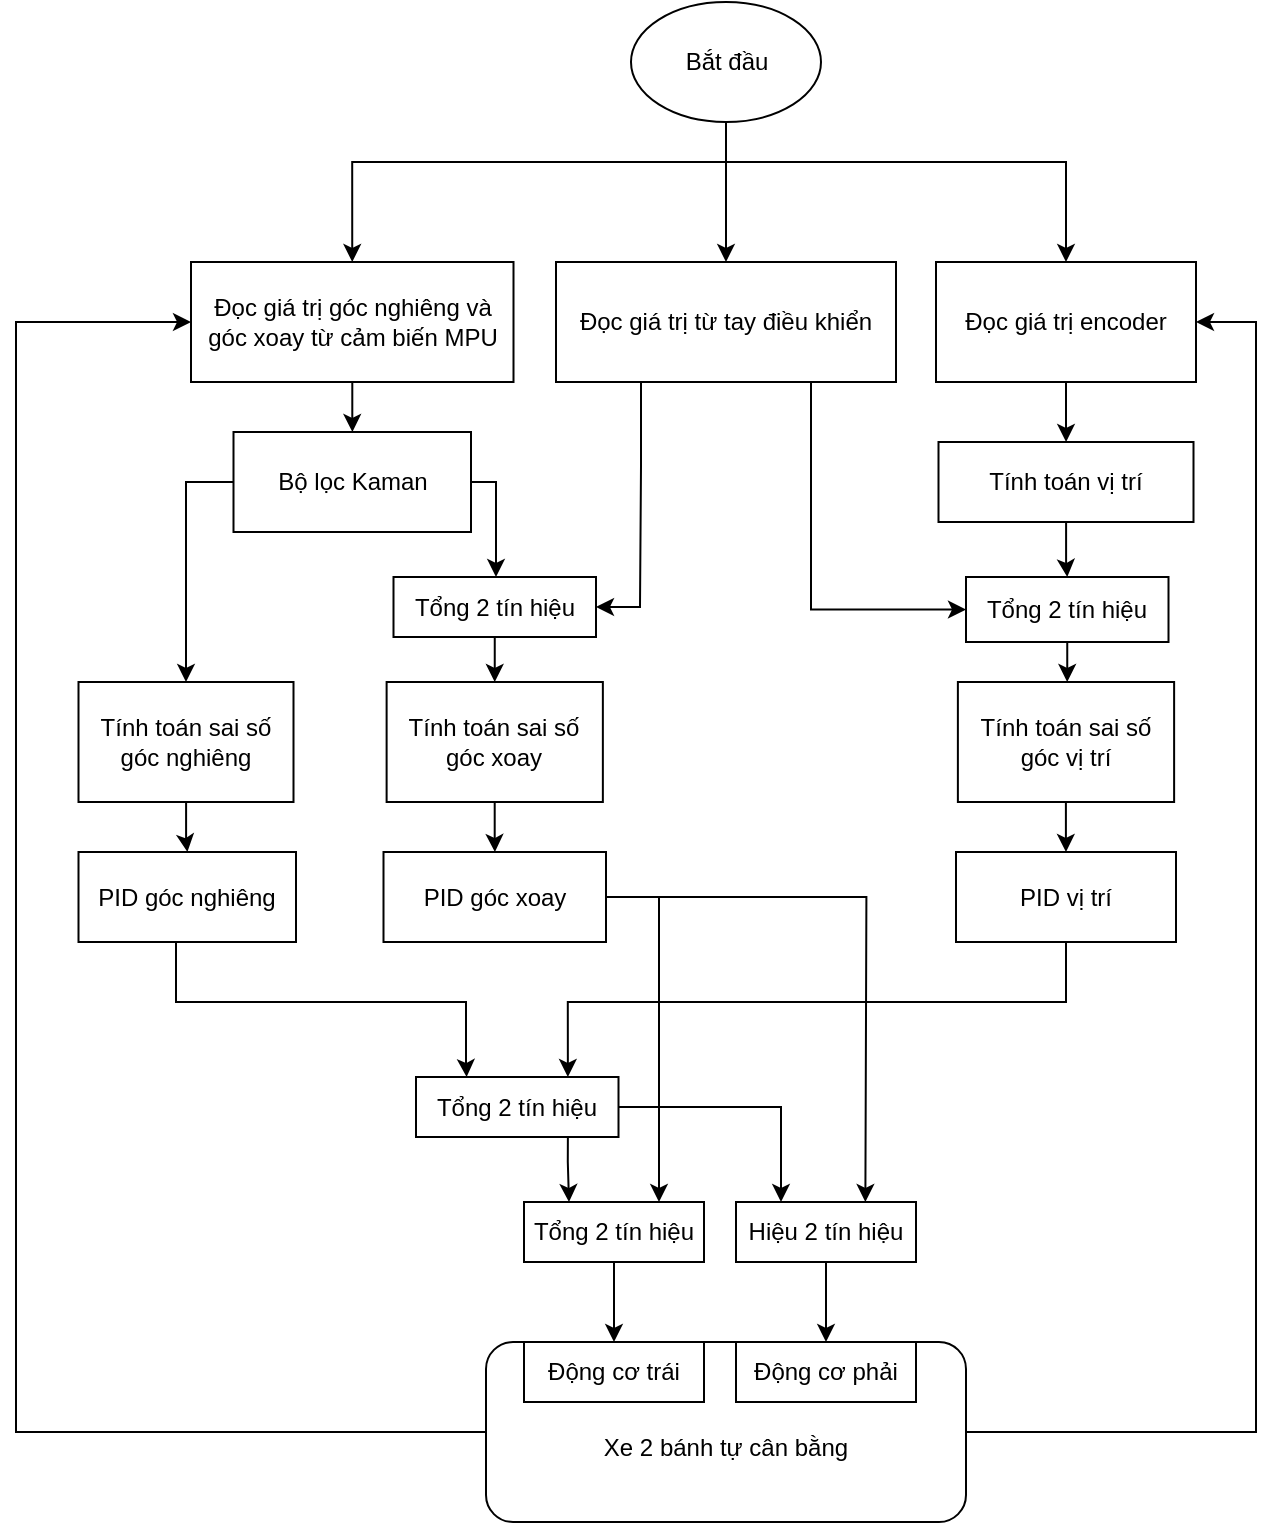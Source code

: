 <mxfile version="22.1.16" type="device">
  <diagram id="C5RBs43oDa-KdzZeNtuy" name="Page-1">
    <mxGraphModel dx="737" dy="318" grid="1" gridSize="10" guides="1" tooltips="1" connect="1" arrows="1" fold="1" page="1" pageScale="1" pageWidth="827" pageHeight="1169" math="0" shadow="0">
      <root>
        <mxCell id="WIyWlLk6GJQsqaUBKTNV-0" />
        <mxCell id="WIyWlLk6GJQsqaUBKTNV-1" parent="WIyWlLk6GJQsqaUBKTNV-0" />
        <mxCell id="Sx2W7_wA0z4yA66hOS0Q-76" style="edgeStyle=orthogonalEdgeStyle;rounded=0;orthogonalLoop=1;jettySize=auto;html=1;entryX=0;entryY=0.5;entryDx=0;entryDy=0;exitX=0;exitY=0.5;exitDx=0;exitDy=0;" edge="1" parent="WIyWlLk6GJQsqaUBKTNV-1" source="Sx2W7_wA0z4yA66hOS0Q-74" target="Sx2W7_wA0z4yA66hOS0Q-1">
          <mxGeometry relative="1" as="geometry">
            <Array as="points">
              <mxPoint x="70" y="815" />
              <mxPoint x="70" y="260" />
            </Array>
          </mxGeometry>
        </mxCell>
        <mxCell id="Sx2W7_wA0z4yA66hOS0Q-77" style="edgeStyle=orthogonalEdgeStyle;rounded=0;orthogonalLoop=1;jettySize=auto;html=1;entryX=1;entryY=0.5;entryDx=0;entryDy=0;exitX=1;exitY=0.5;exitDx=0;exitDy=0;" edge="1" parent="WIyWlLk6GJQsqaUBKTNV-1" source="Sx2W7_wA0z4yA66hOS0Q-74" target="Sx2W7_wA0z4yA66hOS0Q-8">
          <mxGeometry relative="1" as="geometry">
            <mxPoint x="550" y="815" as="sourcePoint" />
            <Array as="points">
              <mxPoint x="690" y="815" />
              <mxPoint x="690" y="260" />
            </Array>
          </mxGeometry>
        </mxCell>
        <mxCell id="Sx2W7_wA0z4yA66hOS0Q-74" value="&lt;br&gt;Xe 2 bánh tự cân bằng" style="rounded=1;whiteSpace=wrap;html=1;" vertex="1" parent="WIyWlLk6GJQsqaUBKTNV-1">
          <mxGeometry x="305" y="770" width="240" height="90" as="geometry" />
        </mxCell>
        <mxCell id="Sx2W7_wA0z4yA66hOS0Q-69" style="edgeStyle=orthogonalEdgeStyle;rounded=0;orthogonalLoop=1;jettySize=auto;html=1;entryX=0.5;entryY=0;entryDx=0;entryDy=0;" edge="1" parent="WIyWlLk6GJQsqaUBKTNV-1" source="Sx2W7_wA0z4yA66hOS0Q-0" target="Sx2W7_wA0z4yA66hOS0Q-51">
          <mxGeometry relative="1" as="geometry" />
        </mxCell>
        <mxCell id="Sx2W7_wA0z4yA66hOS0Q-70" style="edgeStyle=orthogonalEdgeStyle;rounded=0;orthogonalLoop=1;jettySize=auto;html=1;entryX=0.5;entryY=0;entryDx=0;entryDy=0;" edge="1" parent="WIyWlLk6GJQsqaUBKTNV-1" source="Sx2W7_wA0z4yA66hOS0Q-0" target="Sx2W7_wA0z4yA66hOS0Q-8">
          <mxGeometry relative="1" as="geometry">
            <Array as="points">
              <mxPoint x="425" y="180" />
              <mxPoint x="595" y="180" />
            </Array>
          </mxGeometry>
        </mxCell>
        <mxCell id="Sx2W7_wA0z4yA66hOS0Q-71" style="edgeStyle=orthogonalEdgeStyle;rounded=0;orthogonalLoop=1;jettySize=auto;html=1;entryX=0.5;entryY=0;entryDx=0;entryDy=0;" edge="1" parent="WIyWlLk6GJQsqaUBKTNV-1" source="Sx2W7_wA0z4yA66hOS0Q-0" target="Sx2W7_wA0z4yA66hOS0Q-1">
          <mxGeometry relative="1" as="geometry">
            <Array as="points">
              <mxPoint x="425" y="180" />
              <mxPoint x="238" y="180" />
            </Array>
          </mxGeometry>
        </mxCell>
        <mxCell id="Sx2W7_wA0z4yA66hOS0Q-0" value="Bắt đầu" style="ellipse;whiteSpace=wrap;html=1;" vertex="1" parent="WIyWlLk6GJQsqaUBKTNV-1">
          <mxGeometry x="377.5" y="100" width="95" height="60" as="geometry" />
        </mxCell>
        <mxCell id="Sx2W7_wA0z4yA66hOS0Q-10" value="" style="edgeStyle=orthogonalEdgeStyle;rounded=0;orthogonalLoop=1;jettySize=auto;html=1;" edge="1" parent="WIyWlLk6GJQsqaUBKTNV-1" source="Sx2W7_wA0z4yA66hOS0Q-1" target="Sx2W7_wA0z4yA66hOS0Q-5">
          <mxGeometry relative="1" as="geometry" />
        </mxCell>
        <mxCell id="Sx2W7_wA0z4yA66hOS0Q-1" value="Đọc giá trị góc nghiêng và góc xoay từ cảm biến MPU" style="rounded=0;whiteSpace=wrap;html=1;" vertex="1" parent="WIyWlLk6GJQsqaUBKTNV-1">
          <mxGeometry x="157.5" y="230" width="161.25" height="60" as="geometry" />
        </mxCell>
        <mxCell id="Sx2W7_wA0z4yA66hOS0Q-57" style="edgeStyle=orthogonalEdgeStyle;rounded=0;orthogonalLoop=1;jettySize=auto;html=1;entryX=0.5;entryY=0;entryDx=0;entryDy=0;exitX=0;exitY=0.5;exitDx=0;exitDy=0;" edge="1" parent="WIyWlLk6GJQsqaUBKTNV-1" source="Sx2W7_wA0z4yA66hOS0Q-5" target="Sx2W7_wA0z4yA66hOS0Q-39">
          <mxGeometry relative="1" as="geometry">
            <mxPoint x="155" y="370" as="targetPoint" />
            <Array as="points">
              <mxPoint x="155" y="340" />
            </Array>
          </mxGeometry>
        </mxCell>
        <mxCell id="Sx2W7_wA0z4yA66hOS0Q-59" style="edgeStyle=orthogonalEdgeStyle;rounded=0;orthogonalLoop=1;jettySize=auto;html=1;entryX=0.5;entryY=0;entryDx=0;entryDy=0;exitX=1;exitY=0.5;exitDx=0;exitDy=0;" edge="1" parent="WIyWlLk6GJQsqaUBKTNV-1" source="Sx2W7_wA0z4yA66hOS0Q-5" target="Sx2W7_wA0z4yA66hOS0Q-100">
          <mxGeometry relative="1" as="geometry">
            <mxPoint x="320" y="400" as="targetPoint" />
            <Array as="points">
              <mxPoint x="310" y="340" />
              <mxPoint x="310" y="388" />
            </Array>
          </mxGeometry>
        </mxCell>
        <mxCell id="Sx2W7_wA0z4yA66hOS0Q-5" value="Bộ lọc Kaman" style="rounded=0;whiteSpace=wrap;html=1;" vertex="1" parent="WIyWlLk6GJQsqaUBKTNV-1">
          <mxGeometry x="178.75" y="315" width="118.75" height="50" as="geometry" />
        </mxCell>
        <mxCell id="Sx2W7_wA0z4yA66hOS0Q-19" value="" style="edgeStyle=orthogonalEdgeStyle;rounded=0;orthogonalLoop=1;jettySize=auto;html=1;" edge="1" parent="WIyWlLk6GJQsqaUBKTNV-1" source="Sx2W7_wA0z4yA66hOS0Q-8" target="Sx2W7_wA0z4yA66hOS0Q-18">
          <mxGeometry relative="1" as="geometry" />
        </mxCell>
        <mxCell id="Sx2W7_wA0z4yA66hOS0Q-8" value="Đọc giá trị encoder" style="rounded=0;whiteSpace=wrap;html=1;" vertex="1" parent="WIyWlLk6GJQsqaUBKTNV-1">
          <mxGeometry x="530" y="230" width="130" height="60" as="geometry" />
        </mxCell>
        <mxCell id="Sx2W7_wA0z4yA66hOS0Q-88" style="edgeStyle=orthogonalEdgeStyle;rounded=0;orthogonalLoop=1;jettySize=auto;html=1;entryX=0.25;entryY=0;entryDx=0;entryDy=0;" edge="1" parent="WIyWlLk6GJQsqaUBKTNV-1" source="Sx2W7_wA0z4yA66hOS0Q-11" target="Sx2W7_wA0z4yA66hOS0Q-108">
          <mxGeometry relative="1" as="geometry">
            <mxPoint x="339.9" y="630.405" as="targetPoint" />
            <Array as="points">
              <mxPoint x="150" y="600" />
              <mxPoint x="295" y="600" />
              <mxPoint x="295" y="630" />
            </Array>
          </mxGeometry>
        </mxCell>
        <mxCell id="Sx2W7_wA0z4yA66hOS0Q-11" value="PID góc nghiêng" style="rounded=0;whiteSpace=wrap;html=1;" vertex="1" parent="WIyWlLk6GJQsqaUBKTNV-1">
          <mxGeometry x="101.25" y="525" width="108.75" height="45" as="geometry" />
        </mxCell>
        <mxCell id="Sx2W7_wA0z4yA66hOS0Q-97" style="edgeStyle=orthogonalEdgeStyle;rounded=0;orthogonalLoop=1;jettySize=auto;html=1;entryX=0.75;entryY=0;entryDx=0;entryDy=0;" edge="1" parent="WIyWlLk6GJQsqaUBKTNV-1" source="Sx2W7_wA0z4yA66hOS0Q-13">
          <mxGeometry relative="1" as="geometry">
            <mxPoint x="494.688" y="700" as="targetPoint" />
          </mxGeometry>
        </mxCell>
        <mxCell id="Sx2W7_wA0z4yA66hOS0Q-114" style="edgeStyle=orthogonalEdgeStyle;rounded=0;orthogonalLoop=1;jettySize=auto;html=1;entryX=0.75;entryY=0;entryDx=0;entryDy=0;" edge="1" parent="WIyWlLk6GJQsqaUBKTNV-1" source="Sx2W7_wA0z4yA66hOS0Q-13" target="Sx2W7_wA0z4yA66hOS0Q-109">
          <mxGeometry relative="1" as="geometry">
            <Array as="points">
              <mxPoint x="392" y="547" />
            </Array>
          </mxGeometry>
        </mxCell>
        <mxCell id="Sx2W7_wA0z4yA66hOS0Q-13" value="PID góc xoay" style="rounded=0;whiteSpace=wrap;html=1;" vertex="1" parent="WIyWlLk6GJQsqaUBKTNV-1">
          <mxGeometry x="253.75" y="525" width="111.25" height="45" as="geometry" />
        </mxCell>
        <mxCell id="Sx2W7_wA0z4yA66hOS0Q-91" style="edgeStyle=orthogonalEdgeStyle;rounded=0;orthogonalLoop=1;jettySize=auto;html=1;entryX=0.75;entryY=0;entryDx=0;entryDy=0;" edge="1" parent="WIyWlLk6GJQsqaUBKTNV-1" source="Sx2W7_wA0z4yA66hOS0Q-17" target="Sx2W7_wA0z4yA66hOS0Q-108">
          <mxGeometry relative="1" as="geometry">
            <mxPoint x="365" y="630.18" as="targetPoint" />
            <Array as="points">
              <mxPoint x="595" y="600" />
              <mxPoint x="346" y="600" />
            </Array>
          </mxGeometry>
        </mxCell>
        <mxCell id="Sx2W7_wA0z4yA66hOS0Q-17" value="PID vị trí" style="rounded=0;whiteSpace=wrap;html=1;" vertex="1" parent="WIyWlLk6GJQsqaUBKTNV-1">
          <mxGeometry x="540" y="525" width="110" height="45" as="geometry" />
        </mxCell>
        <mxCell id="Sx2W7_wA0z4yA66hOS0Q-65" value="" style="edgeStyle=orthogonalEdgeStyle;rounded=0;orthogonalLoop=1;jettySize=auto;html=1;exitX=0.5;exitY=1;exitDx=0;exitDy=0;" edge="1" parent="WIyWlLk6GJQsqaUBKTNV-1" source="Sx2W7_wA0z4yA66hOS0Q-103" target="Sx2W7_wA0z4yA66hOS0Q-47">
          <mxGeometry relative="1" as="geometry">
            <mxPoint x="595" y="420" as="sourcePoint" />
          </mxGeometry>
        </mxCell>
        <mxCell id="Sx2W7_wA0z4yA66hOS0Q-18" value="Tính toán vị trí" style="rounded=0;whiteSpace=wrap;html=1;" vertex="1" parent="WIyWlLk6GJQsqaUBKTNV-1">
          <mxGeometry x="531.25" y="320" width="127.5" height="40" as="geometry" />
        </mxCell>
        <mxCell id="Sx2W7_wA0z4yA66hOS0Q-27" value="Động cơ trái" style="whiteSpace=wrap;html=1;" vertex="1" parent="WIyWlLk6GJQsqaUBKTNV-1">
          <mxGeometry x="324" y="770" width="90" height="30" as="geometry" />
        </mxCell>
        <mxCell id="Sx2W7_wA0z4yA66hOS0Q-29" value="Động cơ phải" style="whiteSpace=wrap;html=1;" vertex="1" parent="WIyWlLk6GJQsqaUBKTNV-1">
          <mxGeometry x="430" y="770" width="90" height="30" as="geometry" />
        </mxCell>
        <mxCell id="Sx2W7_wA0z4yA66hOS0Q-42" value="" style="edgeStyle=orthogonalEdgeStyle;rounded=0;orthogonalLoop=1;jettySize=auto;html=1;" edge="1" parent="WIyWlLk6GJQsqaUBKTNV-1" source="Sx2W7_wA0z4yA66hOS0Q-39" target="Sx2W7_wA0z4yA66hOS0Q-11">
          <mxGeometry relative="1" as="geometry" />
        </mxCell>
        <mxCell id="Sx2W7_wA0z4yA66hOS0Q-39" value="Tính toán sai số góc nghiêng" style="rounded=0;whiteSpace=wrap;html=1;" vertex="1" parent="WIyWlLk6GJQsqaUBKTNV-1">
          <mxGeometry x="101.25" y="440" width="107.5" height="60" as="geometry" />
        </mxCell>
        <mxCell id="Sx2W7_wA0z4yA66hOS0Q-45" value="" style="edgeStyle=orthogonalEdgeStyle;rounded=0;orthogonalLoop=1;jettySize=auto;html=1;" edge="1" parent="WIyWlLk6GJQsqaUBKTNV-1" source="Sx2W7_wA0z4yA66hOS0Q-40" target="Sx2W7_wA0z4yA66hOS0Q-13">
          <mxGeometry relative="1" as="geometry" />
        </mxCell>
        <mxCell id="Sx2W7_wA0z4yA66hOS0Q-40" value="Tính toán sai số góc xoay" style="rounded=0;whiteSpace=wrap;html=1;" vertex="1" parent="WIyWlLk6GJQsqaUBKTNV-1">
          <mxGeometry x="255.31" y="440" width="108.12" height="60" as="geometry" />
        </mxCell>
        <mxCell id="Sx2W7_wA0z4yA66hOS0Q-49" value="" style="edgeStyle=orthogonalEdgeStyle;rounded=0;orthogonalLoop=1;jettySize=auto;html=1;" edge="1" parent="WIyWlLk6GJQsqaUBKTNV-1" source="Sx2W7_wA0z4yA66hOS0Q-47" target="Sx2W7_wA0z4yA66hOS0Q-17">
          <mxGeometry relative="1" as="geometry" />
        </mxCell>
        <mxCell id="Sx2W7_wA0z4yA66hOS0Q-47" value="Tính toán sai số góc vị trí" style="rounded=0;whiteSpace=wrap;html=1;" vertex="1" parent="WIyWlLk6GJQsqaUBKTNV-1">
          <mxGeometry x="540.94" y="440" width="108.12" height="60" as="geometry" />
        </mxCell>
        <mxCell id="Sx2W7_wA0z4yA66hOS0Q-72" style="edgeStyle=orthogonalEdgeStyle;rounded=0;orthogonalLoop=1;jettySize=auto;html=1;exitX=0.75;exitY=1;exitDx=0;exitDy=0;entryX=0;entryY=0.5;entryDx=0;entryDy=0;" edge="1" parent="WIyWlLk6GJQsqaUBKTNV-1" source="Sx2W7_wA0z4yA66hOS0Q-51" target="Sx2W7_wA0z4yA66hOS0Q-103">
          <mxGeometry relative="1" as="geometry">
            <mxPoint x="585" y="410" as="targetPoint" />
          </mxGeometry>
        </mxCell>
        <mxCell id="Sx2W7_wA0z4yA66hOS0Q-102" style="edgeStyle=orthogonalEdgeStyle;rounded=0;orthogonalLoop=1;jettySize=auto;html=1;exitX=0.25;exitY=1;exitDx=0;exitDy=0;entryX=1;entryY=0.5;entryDx=0;entryDy=0;" edge="1" parent="WIyWlLk6GJQsqaUBKTNV-1" source="Sx2W7_wA0z4yA66hOS0Q-51" target="Sx2W7_wA0z4yA66hOS0Q-100">
          <mxGeometry relative="1" as="geometry">
            <Array as="points">
              <mxPoint x="382" y="332" />
              <mxPoint x="382" y="398" />
            </Array>
          </mxGeometry>
        </mxCell>
        <mxCell id="Sx2W7_wA0z4yA66hOS0Q-51" value="Đọc giá trị từ tay điều khiển" style="rounded=0;whiteSpace=wrap;html=1;" vertex="1" parent="WIyWlLk6GJQsqaUBKTNV-1">
          <mxGeometry x="340" y="230" width="170" height="60" as="geometry" />
        </mxCell>
        <mxCell id="Sx2W7_wA0z4yA66hOS0Q-60" style="edgeStyle=orthogonalEdgeStyle;rounded=0;orthogonalLoop=1;jettySize=auto;html=1;entryX=0.5;entryY=0;entryDx=0;entryDy=0;exitX=0.5;exitY=1;exitDx=0;exitDy=0;" edge="1" parent="WIyWlLk6GJQsqaUBKTNV-1" source="Sx2W7_wA0z4yA66hOS0Q-100" target="Sx2W7_wA0z4yA66hOS0Q-40">
          <mxGeometry relative="1" as="geometry">
            <mxPoint x="309.37" y="420" as="sourcePoint" />
          </mxGeometry>
        </mxCell>
        <mxCell id="Sx2W7_wA0z4yA66hOS0Q-66" value="" style="edgeStyle=orthogonalEdgeStyle;rounded=0;orthogonalLoop=1;jettySize=auto;html=1;entryX=0.5;entryY=0;entryDx=0;entryDy=0;" edge="1" parent="WIyWlLk6GJQsqaUBKTNV-1" source="Sx2W7_wA0z4yA66hOS0Q-18" target="Sx2W7_wA0z4yA66hOS0Q-103">
          <mxGeometry relative="1" as="geometry">
            <mxPoint x="595" y="390" as="sourcePoint" />
            <mxPoint x="595" y="400" as="targetPoint" />
          </mxGeometry>
        </mxCell>
        <mxCell id="Sx2W7_wA0z4yA66hOS0Q-100" value="Tổng 2 tín hiệu" style="rounded=0;whiteSpace=wrap;html=1;" vertex="1" parent="WIyWlLk6GJQsqaUBKTNV-1">
          <mxGeometry x="258.75" y="387.5" width="101.25" height="30" as="geometry" />
        </mxCell>
        <mxCell id="Sx2W7_wA0z4yA66hOS0Q-103" value="Tổng 2 tín hiệu" style="rounded=0;whiteSpace=wrap;html=1;" vertex="1" parent="WIyWlLk6GJQsqaUBKTNV-1">
          <mxGeometry x="545" y="387.5" width="101.25" height="32.5" as="geometry" />
        </mxCell>
        <mxCell id="Sx2W7_wA0z4yA66hOS0Q-113" style="edgeStyle=orthogonalEdgeStyle;rounded=0;orthogonalLoop=1;jettySize=auto;html=1;entryX=0.25;entryY=0;entryDx=0;entryDy=0;exitX=0.75;exitY=1;exitDx=0;exitDy=0;" edge="1" parent="WIyWlLk6GJQsqaUBKTNV-1" source="Sx2W7_wA0z4yA66hOS0Q-108" target="Sx2W7_wA0z4yA66hOS0Q-109">
          <mxGeometry relative="1" as="geometry">
            <Array as="points">
              <mxPoint x="346" y="680" />
              <mxPoint x="346" y="680" />
            </Array>
          </mxGeometry>
        </mxCell>
        <mxCell id="Sx2W7_wA0z4yA66hOS0Q-115" style="edgeStyle=orthogonalEdgeStyle;rounded=0;orthogonalLoop=1;jettySize=auto;html=1;entryX=0.25;entryY=0;entryDx=0;entryDy=0;" edge="1" parent="WIyWlLk6GJQsqaUBKTNV-1" source="Sx2W7_wA0z4yA66hOS0Q-108" target="Sx2W7_wA0z4yA66hOS0Q-110">
          <mxGeometry relative="1" as="geometry" />
        </mxCell>
        <mxCell id="Sx2W7_wA0z4yA66hOS0Q-108" value="Tổng 2 tín hiệu" style="rounded=0;whiteSpace=wrap;html=1;" vertex="1" parent="WIyWlLk6GJQsqaUBKTNV-1">
          <mxGeometry x="270" y="637.5" width="101.25" height="30" as="geometry" />
        </mxCell>
        <mxCell id="Sx2W7_wA0z4yA66hOS0Q-111" style="edgeStyle=orthogonalEdgeStyle;rounded=0;orthogonalLoop=1;jettySize=auto;html=1;entryX=0.5;entryY=0;entryDx=0;entryDy=0;" edge="1" parent="WIyWlLk6GJQsqaUBKTNV-1" source="Sx2W7_wA0z4yA66hOS0Q-109" target="Sx2W7_wA0z4yA66hOS0Q-27">
          <mxGeometry relative="1" as="geometry" />
        </mxCell>
        <mxCell id="Sx2W7_wA0z4yA66hOS0Q-109" value="Tổng 2 tín hiệu" style="rounded=0;whiteSpace=wrap;html=1;" vertex="1" parent="WIyWlLk6GJQsqaUBKTNV-1">
          <mxGeometry x="324" y="700" width="90" height="30" as="geometry" />
        </mxCell>
        <mxCell id="Sx2W7_wA0z4yA66hOS0Q-112" style="edgeStyle=orthogonalEdgeStyle;rounded=0;orthogonalLoop=1;jettySize=auto;html=1;entryX=0.5;entryY=0;entryDx=0;entryDy=0;" edge="1" parent="WIyWlLk6GJQsqaUBKTNV-1" source="Sx2W7_wA0z4yA66hOS0Q-110" target="Sx2W7_wA0z4yA66hOS0Q-29">
          <mxGeometry relative="1" as="geometry" />
        </mxCell>
        <mxCell id="Sx2W7_wA0z4yA66hOS0Q-110" value="Hiệu 2 tín hiệu" style="rounded=0;whiteSpace=wrap;html=1;" vertex="1" parent="WIyWlLk6GJQsqaUBKTNV-1">
          <mxGeometry x="430" y="700" width="90" height="30" as="geometry" />
        </mxCell>
      </root>
    </mxGraphModel>
  </diagram>
</mxfile>
